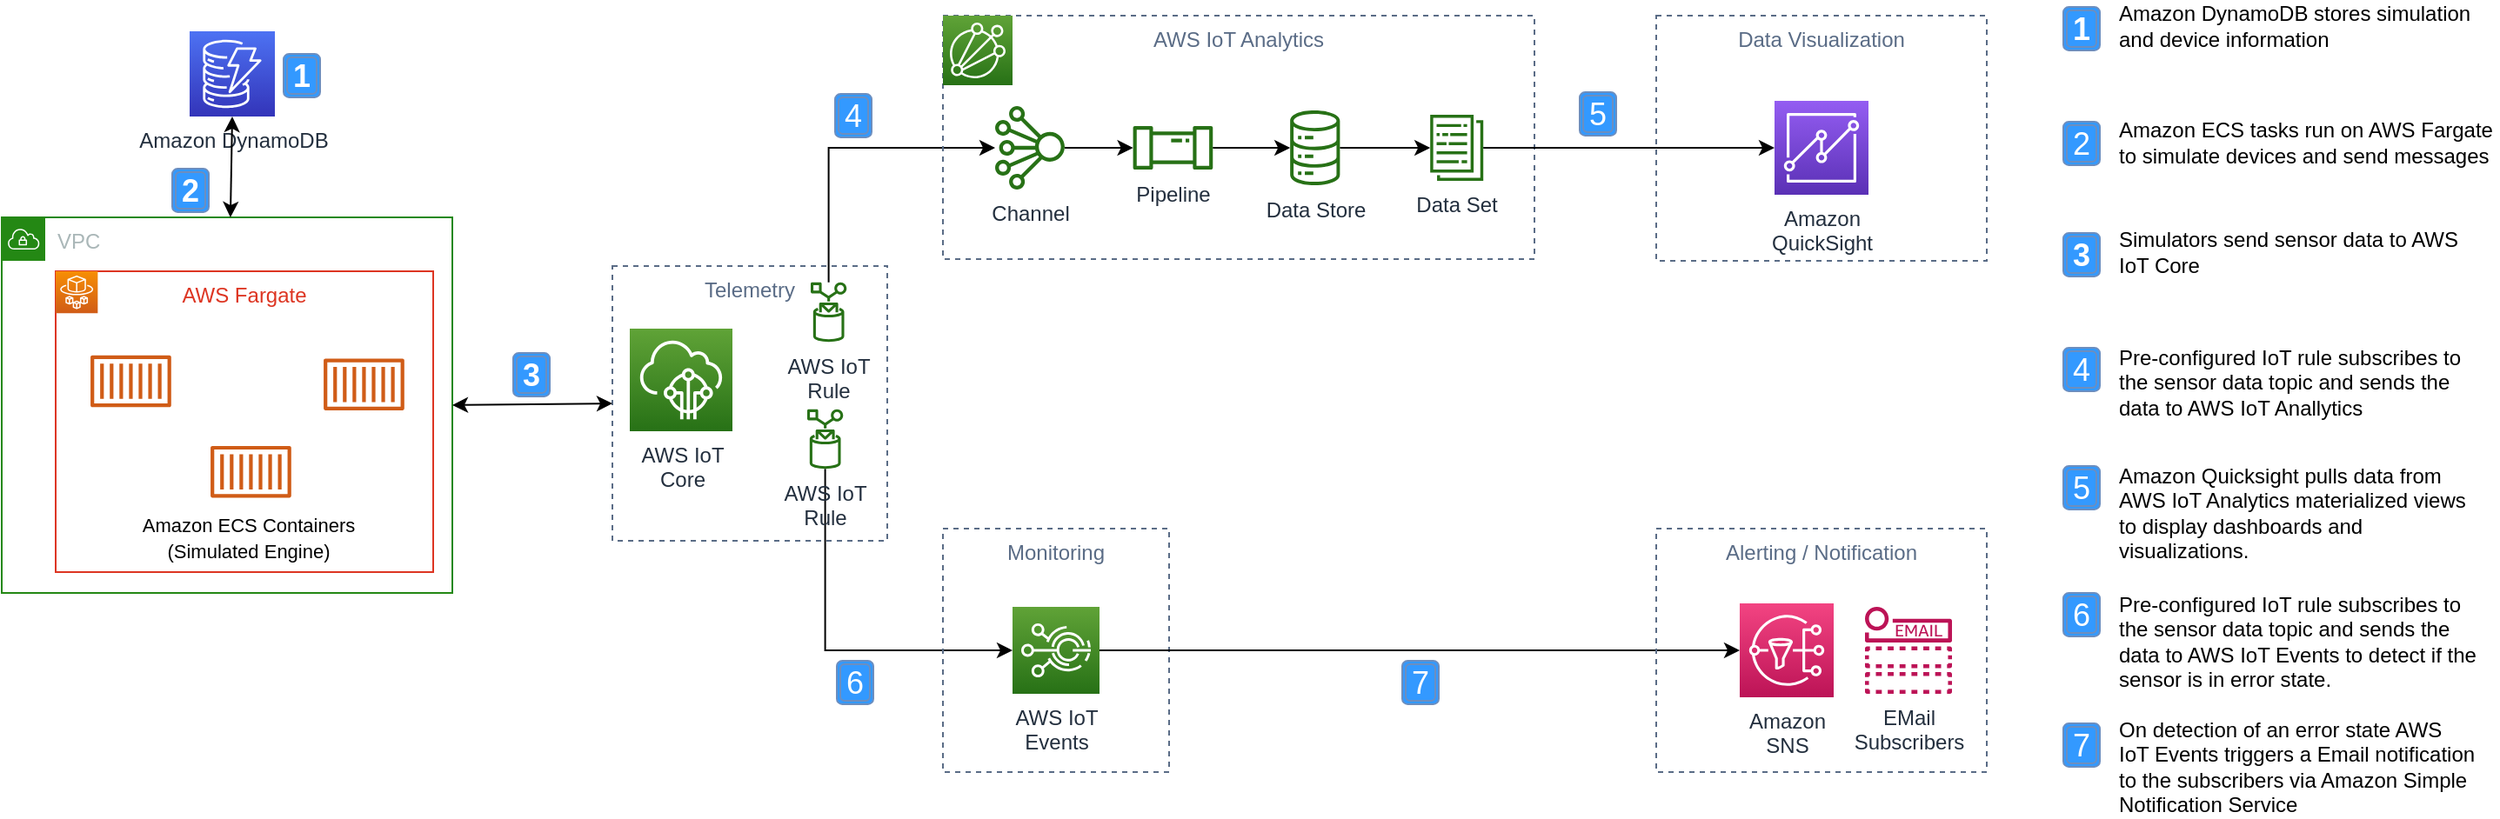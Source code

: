 <mxfile version="15.4.0" type="device"><diagram id="UdrUsbTgCMjU0VhlTIsy" name="Page-1"><mxGraphModel dx="1798" dy="672" grid="0" gridSize="10" guides="0" tooltips="1" connect="1" arrows="1" fold="1" page="0" pageScale="1" pageWidth="850" pageHeight="1100" math="0" shadow="0"><root><mxCell id="0"/><mxCell id="1" parent="0"/><mxCell id="dhLw6WJPslXbZlFWYTCZ-40" style="edgeStyle=orthogonalEdgeStyle;rounded=0;orthogonalLoop=1;jettySize=auto;html=1;" parent="1" source="dhLw6WJPslXbZlFWYTCZ-24" target="dhLw6WJPslXbZlFWYTCZ-41" edge="1"><mxGeometry relative="1" as="geometry"><Array as="points"><mxPoint x="372" y="515"/></Array></mxGeometry></mxCell><mxCell id="dhLw6WJPslXbZlFWYTCZ-21" value="Telemetry" style="fillColor=none;strokeColor=#5A6C86;dashed=1;verticalAlign=top;fontStyle=0;fontColor=#5A6C86;" parent="1" vertex="1"><mxGeometry x="250" y="294" width="158" height="158" as="geometry"/></mxCell><mxCell id="dhLw6WJPslXbZlFWYTCZ-22" value="AWS IoT &lt;br&gt;Core" style="outlineConnect=0;fontColor=#232F3E;gradientColor=#60A337;gradientDirection=north;fillColor=#277116;strokeColor=#ffffff;dashed=0;verticalLabelPosition=bottom;verticalAlign=top;align=center;html=1;fontSize=12;fontStyle=0;aspect=fixed;shape=mxgraph.aws4.resourceIcon;resIcon=mxgraph.aws4.iot_core;" parent="1" vertex="1"><mxGeometry x="260" y="330" width="59" height="59" as="geometry"/></mxCell><mxCell id="dhLw6WJPslXbZlFWYTCZ-35" style="edgeStyle=orthogonalEdgeStyle;rounded=0;orthogonalLoop=1;jettySize=auto;html=1;" parent="1" source="bS2czz8yILf-KOKv62QS-3" target="dhLw6WJPslXbZlFWYTCZ-28" edge="1"><mxGeometry relative="1" as="geometry"><Array as="points"><mxPoint x="374" y="226"/></Array></mxGeometry></mxCell><mxCell id="dhLw6WJPslXbZlFWYTCZ-24" value="AWS IoT&lt;br&gt;Rule" style="outlineConnect=0;fontColor=#232F3E;gradientColor=none;fillColor=#277116;strokeColor=none;dashed=0;verticalLabelPosition=bottom;verticalAlign=top;align=center;html=1;fontSize=12;fontStyle=0;aspect=fixed;pointerEvents=1;shape=mxgraph.aws4.rule;" parent="1" vertex="1"><mxGeometry x="362" y="376" width="20.64" height="35" as="geometry"/></mxCell><mxCell id="dhLw6WJPslXbZlFWYTCZ-26" value="AWS IoT Analytics" style="fillColor=none;strokeColor=#5A6C86;dashed=1;verticalAlign=top;fontStyle=0;fontColor=#5A6C86;" parent="1" vertex="1"><mxGeometry x="440" y="150" width="340" height="140" as="geometry"/></mxCell><mxCell id="dhLw6WJPslXbZlFWYTCZ-27" value="" style="outlineConnect=0;fontColor=#232F3E;gradientColor=#60A337;gradientDirection=north;fillColor=#277116;strokeColor=#ffffff;dashed=0;verticalLabelPosition=bottom;verticalAlign=top;align=center;html=1;fontSize=12;fontStyle=0;aspect=fixed;shape=mxgraph.aws4.resourceIcon;resIcon=mxgraph.aws4.iot_analytics;" parent="1" vertex="1"><mxGeometry x="440" y="150" width="40" height="40" as="geometry"/></mxCell><mxCell id="dhLw6WJPslXbZlFWYTCZ-32" style="edgeStyle=orthogonalEdgeStyle;rounded=0;orthogonalLoop=1;jettySize=auto;html=1;" parent="1" source="dhLw6WJPslXbZlFWYTCZ-28" target="dhLw6WJPslXbZlFWYTCZ-29" edge="1"><mxGeometry relative="1" as="geometry"/></mxCell><mxCell id="dhLw6WJPslXbZlFWYTCZ-28" value="Channel" style="outlineConnect=0;fontColor=#232F3E;gradientColor=none;fillColor=#277116;strokeColor=none;dashed=0;verticalLabelPosition=bottom;verticalAlign=top;align=center;html=1;fontSize=12;fontStyle=0;aspect=fixed;pointerEvents=1;shape=mxgraph.aws4.iot_analytics_channel;" parent="1" vertex="1"><mxGeometry x="470" y="202" width="40" height="48" as="geometry"/></mxCell><mxCell id="dhLw6WJPslXbZlFWYTCZ-33" style="edgeStyle=orthogonalEdgeStyle;rounded=0;orthogonalLoop=1;jettySize=auto;html=1;" parent="1" source="dhLw6WJPslXbZlFWYTCZ-29" target="dhLw6WJPslXbZlFWYTCZ-30" edge="1"><mxGeometry relative="1" as="geometry"/></mxCell><mxCell id="dhLw6WJPslXbZlFWYTCZ-29" value="Pipeline" style="outlineConnect=0;fontColor=#232F3E;gradientColor=none;fillColor=#277116;strokeColor=none;dashed=0;verticalLabelPosition=bottom;verticalAlign=top;align=center;html=1;fontSize=12;fontStyle=0;aspect=fixed;pointerEvents=1;shape=mxgraph.aws4.iot_analytics_pipeline;" parent="1" vertex="1"><mxGeometry x="549" y="213.5" width="46.43" height="25" as="geometry"/></mxCell><mxCell id="dhLw6WJPslXbZlFWYTCZ-34" style="edgeStyle=orthogonalEdgeStyle;rounded=0;orthogonalLoop=1;jettySize=auto;html=1;" parent="1" source="dhLw6WJPslXbZlFWYTCZ-30" target="dhLw6WJPslXbZlFWYTCZ-31" edge="1"><mxGeometry relative="1" as="geometry"/></mxCell><mxCell id="dhLw6WJPslXbZlFWYTCZ-30" value="Data Store" style="outlineConnect=0;fontColor=#232F3E;gradientColor=none;fillColor=#277116;strokeColor=none;dashed=0;verticalLabelPosition=bottom;verticalAlign=top;align=center;html=1;fontSize=12;fontStyle=0;aspect=fixed;pointerEvents=1;shape=mxgraph.aws4.iot_analytics_data_store;" parent="1" vertex="1"><mxGeometry x="639" y="204.5" width="29.77" height="43" as="geometry"/></mxCell><mxCell id="dhLw6WJPslXbZlFWYTCZ-31" value="Data Set" style="outlineConnect=0;fontColor=#232F3E;gradientColor=none;fillColor=#277116;strokeColor=none;dashed=0;verticalLabelPosition=bottom;verticalAlign=top;align=center;html=1;fontSize=12;fontStyle=0;aspect=fixed;pointerEvents=1;shape=mxgraph.aws4.data_set;" parent="1" vertex="1"><mxGeometry x="720" y="207" width="30.69" height="38" as="geometry"/></mxCell><mxCell id="dhLw6WJPslXbZlFWYTCZ-36" value="Data Visualization" style="fillColor=none;strokeColor=#5A6C86;dashed=1;verticalAlign=top;fontStyle=0;fontColor=#5A6C86;" parent="1" vertex="1"><mxGeometry x="850" y="150" width="190" height="141" as="geometry"/></mxCell><mxCell id="dhLw6WJPslXbZlFWYTCZ-38" style="edgeStyle=orthogonalEdgeStyle;rounded=0;orthogonalLoop=1;jettySize=auto;html=1;" parent="1" source="dhLw6WJPslXbZlFWYTCZ-31" target="dhLw6WJPslXbZlFWYTCZ-37" edge="1"><mxGeometry relative="1" as="geometry"/></mxCell><mxCell id="dhLw6WJPslXbZlFWYTCZ-37" value="Amazon &lt;br&gt;QuickSight" style="outlineConnect=0;fontColor=#232F3E;gradientColor=#945DF2;gradientDirection=north;fillColor=#5A30B5;strokeColor=#ffffff;dashed=0;verticalLabelPosition=bottom;verticalAlign=top;align=center;html=1;fontSize=12;fontStyle=0;aspect=fixed;shape=mxgraph.aws4.resourceIcon;resIcon=mxgraph.aws4.quicksight;" parent="1" vertex="1"><mxGeometry x="918" y="199" width="54" height="54" as="geometry"/></mxCell><mxCell id="dhLw6WJPslXbZlFWYTCZ-39" value="Monitoring" style="fillColor=none;strokeColor=#5A6C86;dashed=1;verticalAlign=top;fontStyle=0;fontColor=#5A6C86;" parent="1" vertex="1"><mxGeometry x="440" y="445" width="130" height="140" as="geometry"/></mxCell><mxCell id="dhLw6WJPslXbZlFWYTCZ-45" style="edgeStyle=orthogonalEdgeStyle;rounded=0;orthogonalLoop=1;jettySize=auto;html=1;" parent="1" source="dhLw6WJPslXbZlFWYTCZ-41" target="dhLw6WJPslXbZlFWYTCZ-44" edge="1"><mxGeometry relative="1" as="geometry"/></mxCell><mxCell id="dhLw6WJPslXbZlFWYTCZ-41" value="AWS IoT&lt;br&gt;Events" style="outlineConnect=0;fontColor=#232F3E;gradientColor=#60A337;gradientDirection=north;fillColor=#277116;strokeColor=#ffffff;dashed=0;verticalLabelPosition=bottom;verticalAlign=top;align=center;html=1;fontSize=12;fontStyle=0;aspect=fixed;shape=mxgraph.aws4.resourceIcon;resIcon=mxgraph.aws4.iot_events;" parent="1" vertex="1"><mxGeometry x="480" y="490" width="50" height="50" as="geometry"/></mxCell><mxCell id="dhLw6WJPslXbZlFWYTCZ-43" value="Alerting / Notification" style="fillColor=none;strokeColor=#5A6C86;dashed=1;verticalAlign=top;fontStyle=0;fontColor=#5A6C86;" parent="1" vertex="1"><mxGeometry x="850" y="445" width="190" height="140" as="geometry"/></mxCell><mxCell id="dhLw6WJPslXbZlFWYTCZ-44" value="Amazon &lt;br&gt;SNS" style="outlineConnect=0;fontColor=#232F3E;gradientColor=#F34482;gradientDirection=north;fillColor=#BC1356;strokeColor=#ffffff;dashed=0;verticalLabelPosition=bottom;verticalAlign=top;align=center;html=1;fontSize=12;fontStyle=0;aspect=fixed;shape=mxgraph.aws4.resourceIcon;resIcon=mxgraph.aws4.sns;" parent="1" vertex="1"><mxGeometry x="898" y="488" width="54" height="54" as="geometry"/></mxCell><mxCell id="dhLw6WJPslXbZlFWYTCZ-47" value="&lt;font style=&quot;font-size: 18px&quot; color=&quot;#ffffff&quot;&gt;&lt;b style=&quot;font-size: 18px&quot;&gt;3&lt;/b&gt;&lt;/font&gt;" style="shape=ext;double=1;rounded=1;whiteSpace=wrap;html=1;fillColor=#3399ff;strokeColor=#6c8ebf;fontSize=18;" parent="1" vertex="1"><mxGeometry x="193" y="344" width="21" height="25" as="geometry"/></mxCell><mxCell id="dhLw6WJPslXbZlFWYTCZ-53" value="EMail&lt;br&gt;Subscribers" style="outlineConnect=0;fontColor=#232F3E;gradientColor=none;fillColor=#BC1356;strokeColor=none;dashed=0;verticalLabelPosition=bottom;verticalAlign=top;align=center;html=1;fontSize=12;fontStyle=0;aspect=fixed;pointerEvents=1;shape=mxgraph.aws4.email_notification;" parent="1" vertex="1"><mxGeometry x="970" y="490" width="50" height="50" as="geometry"/></mxCell><mxCell id="bS2czz8yILf-KOKv62QS-2" value="4" style="shape=ext;double=1;rounded=1;whiteSpace=wrap;html=1;fillColor=#3399ff;strokeColor=#6c8ebf;fontSize=18;fontColor=#ffffff;" parent="1" vertex="1"><mxGeometry x="378" y="195" width="21" height="25" as="geometry"/></mxCell><mxCell id="bS2czz8yILf-KOKv62QS-3" value="AWS IoT&lt;br&gt;Rule" style="outlineConnect=0;fontColor=#232F3E;gradientColor=none;fillColor=#277116;strokeColor=none;dashed=0;verticalLabelPosition=bottom;verticalAlign=top;align=center;html=1;fontSize=12;fontStyle=0;aspect=fixed;pointerEvents=1;shape=mxgraph.aws4.rule;" parent="1" vertex="1"><mxGeometry x="364" y="303" width="20.64" height="35" as="geometry"/></mxCell><mxCell id="bS2czz8yILf-KOKv62QS-4" value="5" style="shape=ext;double=1;rounded=1;whiteSpace=wrap;html=1;fillColor=#3399ff;strokeColor=#6c8ebf;fontSize=18;fontColor=#ffffff;" parent="1" vertex="1"><mxGeometry x="806" y="194" width="21" height="25" as="geometry"/></mxCell><mxCell id="bS2czz8yILf-KOKv62QS-5" value="6" style="shape=ext;double=1;rounded=1;whiteSpace=wrap;html=1;fillColor=#3399ff;strokeColor=#6c8ebf;fontSize=18;fontColor=#ffffff;" parent="1" vertex="1"><mxGeometry x="379" y="521" width="21" height="25" as="geometry"/></mxCell><mxCell id="bS2czz8yILf-KOKv62QS-6" value="7" style="shape=ext;double=1;rounded=1;whiteSpace=wrap;html=1;fillColor=#3399ff;strokeColor=#6c8ebf;fontSize=18;fontColor=#ffffff;" parent="1" vertex="1"><mxGeometry x="704" y="521" width="21" height="25" as="geometry"/></mxCell><mxCell id="bS2czz8yILf-KOKv62QS-7" value="&lt;font style=&quot;font-size: 18px&quot; color=&quot;#ffffff&quot;&gt;&lt;b style=&quot;font-size: 18px&quot;&gt;3&lt;/b&gt;&lt;/font&gt;" style="shape=ext;double=1;rounded=1;whiteSpace=wrap;html=1;fillColor=#3399ff;strokeColor=#6c8ebf;fontSize=18;" parent="1" vertex="1"><mxGeometry x="1084" y="275" width="21" height="25" as="geometry"/></mxCell><mxCell id="bS2czz8yILf-KOKv62QS-8" value="&lt;div&gt;Simulators send sensor data to AWS IoT Core&lt;br&gt;&lt;/div&gt;" style="text;html=1;strokeColor=none;fillColor=none;align=left;verticalAlign=middle;whiteSpace=wrap;rounded=0;fontColor=#000000;" parent="1" vertex="1"><mxGeometry x="1114" y="273" width="210" height="26" as="geometry"/></mxCell><mxCell id="bS2czz8yILf-KOKv62QS-9" value="&lt;font color=&quot;#ffffff&quot;&gt;4&lt;/font&gt;" style="shape=ext;double=1;rounded=1;whiteSpace=wrap;html=1;fillColor=#3399ff;strokeColor=#6c8ebf;fontSize=18;" parent="1" vertex="1"><mxGeometry x="1084" y="341" width="21" height="25" as="geometry"/></mxCell><mxCell id="bS2czz8yILf-KOKv62QS-10" value="Pre-configured IoT rule subscribes to the sensor data topic and sends the data to AWS IoT Anallytics " style="text;html=1;strokeColor=none;fillColor=none;align=left;verticalAlign=middle;whiteSpace=wrap;rounded=0;fontColor=#000000;" parent="1" vertex="1"><mxGeometry x="1114" y="348" width="208" height="26" as="geometry"/></mxCell><mxCell id="bS2czz8yILf-KOKv62QS-11" value="5" style="shape=ext;double=1;rounded=1;whiteSpace=wrap;html=1;fillColor=#3399ff;strokeColor=#6c8ebf;fontSize=18;fontColor=#ffffff;" parent="1" vertex="1"><mxGeometry x="1084" y="409" width="21" height="25" as="geometry"/></mxCell><mxCell id="bS2czz8yILf-KOKv62QS-12" value="Amazon Quicksight pulls data from AWS IoT Analytics materialized views to display dashboards and visualizations. " style="text;html=1;strokeColor=none;fillColor=none;align=left;verticalAlign=middle;whiteSpace=wrap;rounded=0;fontColor=#000000;" parent="1" vertex="1"><mxGeometry x="1114" y="423" width="212" height="26" as="geometry"/></mxCell><mxCell id="bS2czz8yILf-KOKv62QS-13" value="6" style="shape=ext;double=1;rounded=1;whiteSpace=wrap;html=1;fillColor=#3399ff;strokeColor=#6c8ebf;fontSize=18;fontColor=#ffffff;" parent="1" vertex="1"><mxGeometry x="1084" y="482" width="21" height="25" as="geometry"/></mxCell><mxCell id="bS2czz8yILf-KOKv62QS-14" value="Pre-configured IoT rule subscribes to the sensor data topic and sends the data to AWS IoT Events to detect if the sensor is in error state. " style="text;html=1;strokeColor=none;fillColor=none;align=left;verticalAlign=middle;whiteSpace=wrap;rounded=0;fontColor=#000000;" parent="1" vertex="1"><mxGeometry x="1114" y="497" width="208" height="26" as="geometry"/></mxCell><mxCell id="bS2czz8yILf-KOKv62QS-15" value="7" style="shape=ext;double=1;rounded=1;whiteSpace=wrap;html=1;fillColor=#3399ff;strokeColor=#6c8ebf;fontSize=18;fontColor=#ffffff;" parent="1" vertex="1"><mxGeometry x="1084" y="557" width="21" height="25" as="geometry"/></mxCell><mxCell id="bS2czz8yILf-KOKv62QS-16" value="On detection of an error state AWS IoT Events triggers a Email notification to the subscribers via Amazon Simple Notification Service" style="text;html=1;strokeColor=none;fillColor=none;align=left;verticalAlign=middle;whiteSpace=wrap;rounded=0;fontColor=#000000;" parent="1" vertex="1"><mxGeometry x="1114" y="569" width="208" height="26" as="geometry"/></mxCell><mxCell id="93dgHnGwU8ad2i-YLJqg-1" value="VPC" style="points=[[0,0],[0.25,0],[0.5,0],[0.75,0],[1,0],[1,0.25],[1,0.5],[1,0.75],[1,1],[0.75,1],[0.5,1],[0.25,1],[0,1],[0,0.75],[0,0.5],[0,0.25]];outlineConnect=0;gradientColor=none;html=1;whiteSpace=wrap;fontSize=12;fontStyle=0;shape=mxgraph.aws4.group;grIcon=mxgraph.aws4.group_vpc;strokeColor=#248814;fillColor=none;verticalAlign=top;align=left;spacingLeft=30;fontColor=#AAB7B8;dashed=0;dashPattern=1 2;" parent="1" vertex="1"><mxGeometry x="-101" y="266" width="259" height="216" as="geometry"/></mxCell><mxCell id="93dgHnGwU8ad2i-YLJqg-5" value="" style="group" parent="1" vertex="1" connectable="0"><mxGeometry x="-70" y="297" width="217" height="173" as="geometry"/></mxCell><mxCell id="93dgHnGwU8ad2i-YLJqg-3" value="AWS Fargate" style="fillColor=none;strokeColor=#DD3522;verticalAlign=top;fontStyle=0;fontColor=#DD3522;" parent="93dgHnGwU8ad2i-YLJqg-5" vertex="1"><mxGeometry width="217" height="173" as="geometry"/></mxCell><mxCell id="93dgHnGwU8ad2i-YLJqg-4" value="" style="points=[[0,0,0],[0.25,0,0],[0.5,0,0],[0.75,0,0],[1,0,0],[0,1,0],[0.25,1,0],[0.5,1,0],[0.75,1,0],[1,1,0],[0,0.25,0],[0,0.5,0],[0,0.75,0],[1,0.25,0],[1,0.5,0],[1,0.75,0]];outlineConnect=0;fontColor=#232F3E;gradientColor=#F78E04;gradientDirection=north;fillColor=#D05C17;strokeColor=#ffffff;dashed=0;verticalLabelPosition=bottom;verticalAlign=top;align=center;html=1;fontSize=12;fontStyle=0;aspect=fixed;shape=mxgraph.aws4.resourceIcon;resIcon=mxgraph.aws4.fargate;" parent="93dgHnGwU8ad2i-YLJqg-5" vertex="1"><mxGeometry width="24.183" height="24.183" as="geometry"/></mxCell><mxCell id="93dgHnGwU8ad2i-YLJqg-6" value="" style="outlineConnect=0;fontColor=#232F3E;gradientColor=none;fillColor=#D05C17;strokeColor=none;dashed=0;verticalLabelPosition=bottom;verticalAlign=top;align=center;html=1;fontSize=12;fontStyle=0;aspect=fixed;pointerEvents=1;shape=mxgraph.aws4.container_1;" parent="93dgHnGwU8ad2i-YLJqg-5" vertex="1"><mxGeometry x="20.003" y="48.368" width="46.431" height="29.763" as="geometry"/></mxCell><mxCell id="93dgHnGwU8ad2i-YLJqg-7" value="" style="outlineConnect=0;fontColor=#232F3E;gradientColor=none;fillColor=#D05C17;strokeColor=none;dashed=0;verticalLabelPosition=bottom;verticalAlign=top;align=center;html=1;fontSize=12;fontStyle=0;aspect=fixed;pointerEvents=1;shape=mxgraph.aws4.container_1;" parent="93dgHnGwU8ad2i-YLJqg-5" vertex="1"><mxGeometry x="154" y="50.227" width="46.431" height="29.763" as="geometry"/></mxCell><mxCell id="93dgHnGwU8ad2i-YLJqg-8" value="" style="outlineConnect=0;fontColor=#232F3E;gradientColor=none;fillColor=#D05C17;strokeColor=none;dashed=0;verticalLabelPosition=bottom;verticalAlign=top;align=center;html=1;fontSize=12;fontStyle=0;aspect=fixed;pointerEvents=1;shape=mxgraph.aws4.container_1;" parent="93dgHnGwU8ad2i-YLJqg-5" vertex="1"><mxGeometry x="89" y="100.45" width="46.431" height="29.763" as="geometry"/></mxCell><mxCell id="93dgHnGwU8ad2i-YLJqg-11" value="&lt;font style=&quot;font-size: 11px&quot;&gt;Amazon ECS Containers&lt;br&gt;(Simulated Engine)&lt;/font&gt;" style="text;html=1;strokeColor=none;fillColor=none;align=center;verticalAlign=middle;whiteSpace=wrap;rounded=0;fontSize=12;" parent="1" vertex="1"><mxGeometry x="-30" y="440" width="142" height="20" as="geometry"/></mxCell><mxCell id="93dgHnGwU8ad2i-YLJqg-12" value="" style="endArrow=classic;startArrow=classic;html=1;fontSize=12;exitX=1;exitY=0.5;exitDx=0;exitDy=0;entryX=0;entryY=0.5;entryDx=0;entryDy=0;" parent="1" source="93dgHnGwU8ad2i-YLJqg-1" target="dhLw6WJPslXbZlFWYTCZ-21" edge="1"><mxGeometry width="50" height="50" relative="1" as="geometry"><mxPoint x="179" y="551" as="sourcePoint"/><mxPoint x="229" y="501" as="targetPoint"/></mxGeometry></mxCell><mxCell id="93dgHnGwU8ad2i-YLJqg-13" value="Amazon DynamoDB" style="points=[[0,0,0],[0.25,0,0],[0.5,0,0],[0.75,0,0],[1,0,0],[0,1,0],[0.25,1,0],[0.5,1,0],[0.75,1,0],[1,1,0],[0,0.25,0],[0,0.5,0],[0,0.75,0],[1,0.25,0],[1,0.5,0],[1,0.75,0]];outlineConnect=0;fontColor=#232F3E;gradientColor=#4D72F3;gradientDirection=north;fillColor=#3334B9;strokeColor=#ffffff;dashed=0;verticalLabelPosition=bottom;verticalAlign=top;align=center;html=1;fontSize=12;fontStyle=0;aspect=fixed;shape=mxgraph.aws4.resourceIcon;resIcon=mxgraph.aws4.dynamodb;" parent="1" vertex="1"><mxGeometry x="7" y="159" width="49" height="49" as="geometry"/></mxCell><mxCell id="93dgHnGwU8ad2i-YLJqg-14" value="" style="endArrow=classic;startArrow=classic;html=1;fontSize=12;entryX=0.5;entryY=1;entryDx=0;entryDy=0;entryPerimeter=0;" parent="1" source="93dgHnGwU8ad2i-YLJqg-1" target="93dgHnGwU8ad2i-YLJqg-13" edge="1"><mxGeometry width="50" height="50" relative="1" as="geometry"><mxPoint x="98" y="605" as="sourcePoint"/><mxPoint x="148" y="555" as="targetPoint"/></mxGeometry></mxCell><mxCell id="oh5zV89luZpN2QuQ7N-3-1" value="&lt;font style=&quot;font-size: 18px;&quot; color=&quot;#ffffff&quot;&gt;&lt;b style=&quot;font-size: 18px;&quot;&gt;1&lt;/b&gt;&lt;/font&gt;" style="shape=ext;double=1;rounded=1;whiteSpace=wrap;html=1;fillColor=#3399ff;strokeColor=#6c8ebf;fontSize=18;" vertex="1" parent="1"><mxGeometry x="61" y="172" width="21" height="25" as="geometry"/></mxCell><mxCell id="oh5zV89luZpN2QuQ7N-3-2" value="&lt;font style=&quot;font-size: 18px&quot; color=&quot;#ffffff&quot;&gt;&lt;b style=&quot;font-size: 18px&quot;&gt;2&lt;/b&gt;&lt;/font&gt;" style="shape=ext;double=1;rounded=1;whiteSpace=wrap;html=1;fillColor=#3399ff;strokeColor=#6c8ebf;fontSize=18;" vertex="1" parent="1"><mxGeometry x="-3" y="238" width="21" height="25" as="geometry"/></mxCell><mxCell id="oh5zV89luZpN2QuQ7N-3-3" value="&lt;font style=&quot;font-size: 18px&quot; color=&quot;#ffffff&quot;&gt;&lt;b style=&quot;font-size: 18px&quot;&gt;1&lt;/b&gt;&lt;/font&gt;" style="shape=ext;double=1;rounded=1;whiteSpace=wrap;html=1;fillColor=#3399ff;strokeColor=#6c8ebf;fontSize=18;" vertex="1" parent="1"><mxGeometry x="1084" y="145" width="21" height="25" as="geometry"/></mxCell><mxCell id="oh5zV89luZpN2QuQ7N-3-4" value="&lt;div&gt;Amazon DynamoDB stores simulation and device information&amp;nbsp;&lt;br&gt;&lt;/div&gt;" style="text;html=1;strokeColor=none;fillColor=none;align=left;verticalAlign=middle;whiteSpace=wrap;rounded=0;fontColor=#000000;" vertex="1" parent="1"><mxGeometry x="1114" y="143" width="217" height="26" as="geometry"/></mxCell><mxCell id="oh5zV89luZpN2QuQ7N-3-5" value="&lt;font color=&quot;#ffffff&quot;&gt;2&lt;/font&gt;" style="shape=ext;double=1;rounded=1;whiteSpace=wrap;html=1;fillColor=#3399ff;strokeColor=#6c8ebf;fontSize=18;" vertex="1" parent="1"><mxGeometry x="1084" y="211" width="21" height="25" as="geometry"/></mxCell><mxCell id="oh5zV89luZpN2QuQ7N-3-6" value="Amazon ECS tasks run on AWS Fargate to simulate devices and send messages" style="text;html=1;strokeColor=none;fillColor=none;align=left;verticalAlign=middle;whiteSpace=wrap;rounded=0;fontColor=#000000;" vertex="1" parent="1"><mxGeometry x="1114" y="210" width="220" height="26" as="geometry"/></mxCell></root></mxGraphModel></diagram></mxfile>